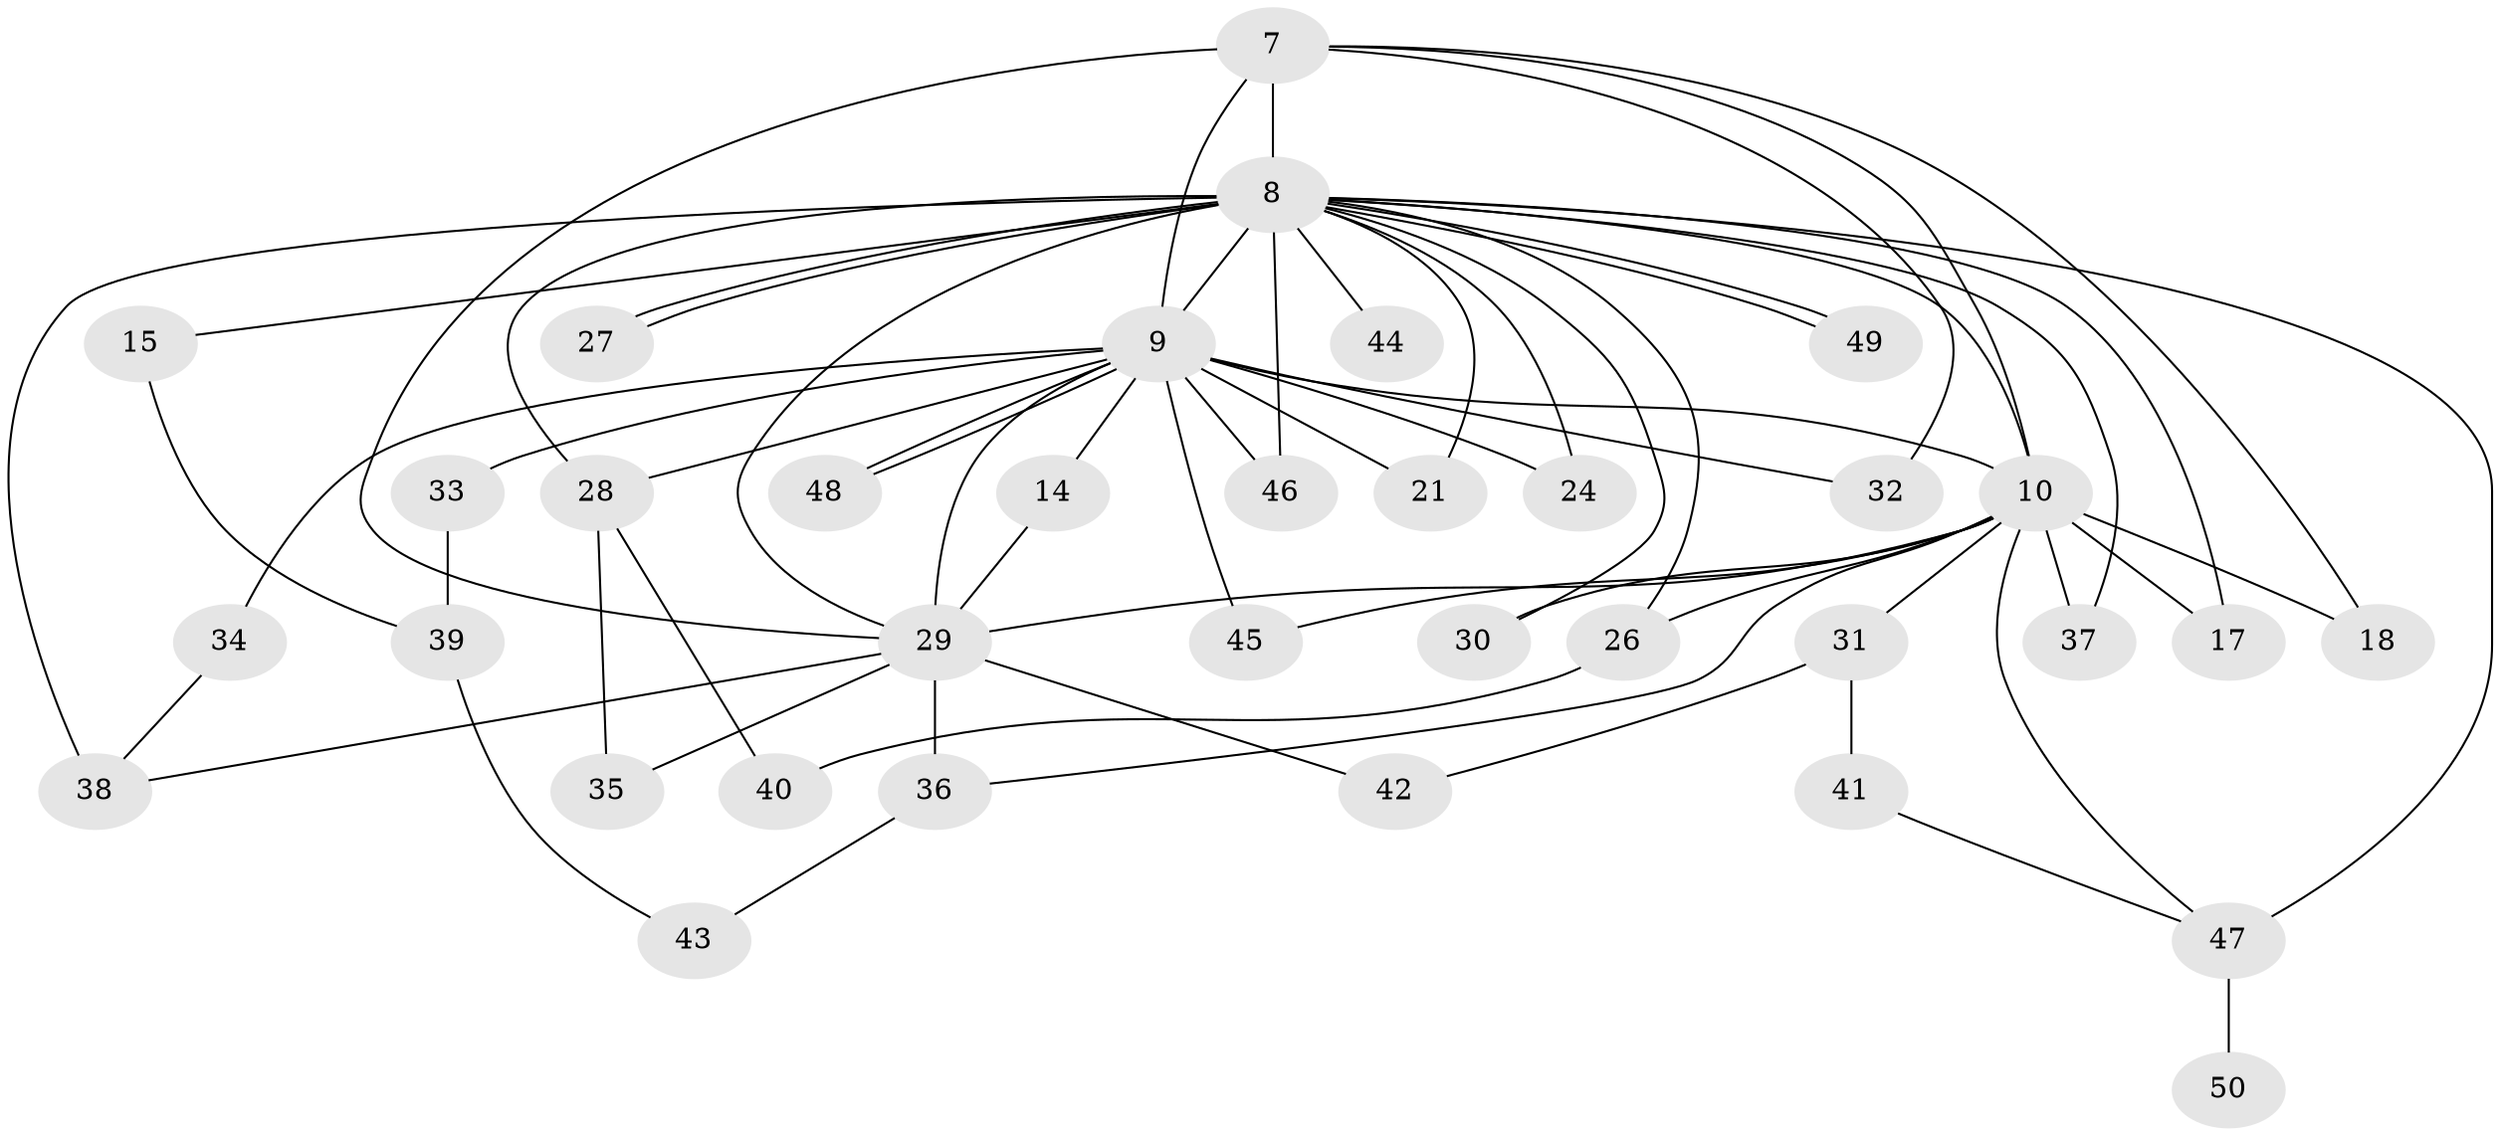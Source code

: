 // original degree distribution, {12: 0.04, 11: 0.02, 18: 0.02, 14: 0.06, 10: 0.02, 22: 0.02, 21: 0.02, 4: 0.06, 3: 0.16, 2: 0.54, 6: 0.04}
// Generated by graph-tools (version 1.1) at 2025/46/03/04/25 21:46:45]
// undirected, 35 vertices, 65 edges
graph export_dot {
graph [start="1"]
  node [color=gray90,style=filled];
  7 [super="+2"];
  8 [super="+4"];
  9 [super="+6"];
  10 [super="+5"];
  14;
  15;
  17;
  18;
  21;
  24 [super="+11+22"];
  26;
  27;
  28 [super="+16+23"];
  29 [super="+12+3"];
  30;
  31;
  32;
  33;
  34;
  35;
  36;
  37;
  38 [super="+13"];
  39;
  40;
  41;
  42;
  43;
  44;
  45;
  46 [super="+25+20"];
  47 [super="+19"];
  48;
  49;
  50;
  7 -- 8 [weight=4];
  7 -- 9 [weight=4];
  7 -- 10 [weight=4];
  7 -- 32;
  7 -- 18;
  7 -- 29 [weight=5];
  8 -- 9 [weight=4];
  8 -- 10 [weight=4];
  8 -- 15 [weight=2];
  8 -- 21;
  8 -- 26;
  8 -- 27;
  8 -- 27;
  8 -- 38 [weight=2];
  8 -- 49;
  8 -- 49;
  8 -- 37;
  8 -- 44;
  8 -- 47 [weight=2];
  8 -- 17;
  8 -- 24 [weight=2];
  8 -- 30;
  8 -- 28 [weight=2];
  8 -- 29 [weight=4];
  8 -- 46;
  9 -- 10 [weight=4];
  9 -- 14;
  9 -- 24 [weight=2];
  9 -- 28 [weight=2];
  9 -- 33 [weight=2];
  9 -- 34;
  9 -- 45;
  9 -- 48;
  9 -- 48;
  9 -- 32;
  9 -- 46 [weight=3];
  9 -- 21;
  9 -- 29 [weight=5];
  10 -- 30;
  10 -- 31 [weight=2];
  10 -- 36;
  10 -- 37;
  10 -- 45;
  10 -- 17;
  10 -- 18;
  10 -- 26;
  10 -- 47;
  10 -- 29 [weight=4];
  14 -- 29;
  15 -- 39;
  26 -- 40;
  28 -- 35;
  28 -- 40;
  29 -- 35;
  29 -- 36;
  29 -- 38;
  29 -- 42;
  31 -- 41;
  31 -- 42;
  33 -- 39;
  34 -- 38;
  36 -- 43;
  39 -- 43;
  41 -- 47;
  47 -- 50;
}
